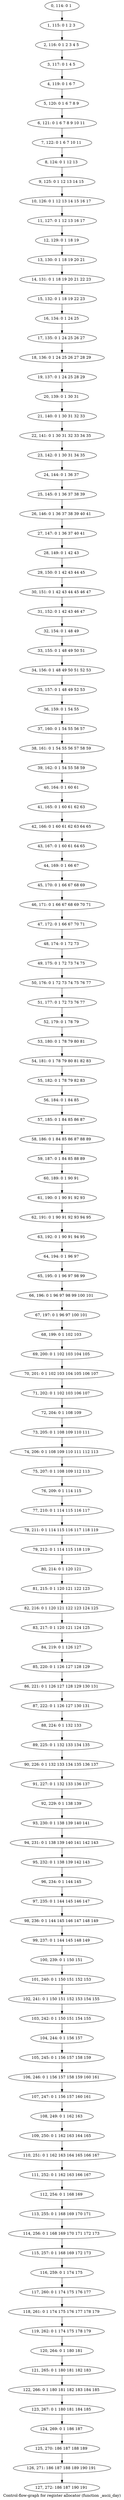 digraph G {
graph [label="Control-flow-graph for register allocator (function _ascii_day)"]
0[label="0, 114: 0 1 "];
1[label="1, 115: 0 1 2 3 "];
2[label="2, 116: 0 1 2 3 4 5 "];
3[label="3, 117: 0 1 4 5 "];
4[label="4, 119: 0 1 6 7 "];
5[label="5, 120: 0 1 6 7 8 9 "];
6[label="6, 121: 0 1 6 7 8 9 10 11 "];
7[label="7, 122: 0 1 6 7 10 11 "];
8[label="8, 124: 0 1 12 13 "];
9[label="9, 125: 0 1 12 13 14 15 "];
10[label="10, 126: 0 1 12 13 14 15 16 17 "];
11[label="11, 127: 0 1 12 13 16 17 "];
12[label="12, 129: 0 1 18 19 "];
13[label="13, 130: 0 1 18 19 20 21 "];
14[label="14, 131: 0 1 18 19 20 21 22 23 "];
15[label="15, 132: 0 1 18 19 22 23 "];
16[label="16, 134: 0 1 24 25 "];
17[label="17, 135: 0 1 24 25 26 27 "];
18[label="18, 136: 0 1 24 25 26 27 28 29 "];
19[label="19, 137: 0 1 24 25 28 29 "];
20[label="20, 139: 0 1 30 31 "];
21[label="21, 140: 0 1 30 31 32 33 "];
22[label="22, 141: 0 1 30 31 32 33 34 35 "];
23[label="23, 142: 0 1 30 31 34 35 "];
24[label="24, 144: 0 1 36 37 "];
25[label="25, 145: 0 1 36 37 38 39 "];
26[label="26, 146: 0 1 36 37 38 39 40 41 "];
27[label="27, 147: 0 1 36 37 40 41 "];
28[label="28, 149: 0 1 42 43 "];
29[label="29, 150: 0 1 42 43 44 45 "];
30[label="30, 151: 0 1 42 43 44 45 46 47 "];
31[label="31, 152: 0 1 42 43 46 47 "];
32[label="32, 154: 0 1 48 49 "];
33[label="33, 155: 0 1 48 49 50 51 "];
34[label="34, 156: 0 1 48 49 50 51 52 53 "];
35[label="35, 157: 0 1 48 49 52 53 "];
36[label="36, 159: 0 1 54 55 "];
37[label="37, 160: 0 1 54 55 56 57 "];
38[label="38, 161: 0 1 54 55 56 57 58 59 "];
39[label="39, 162: 0 1 54 55 58 59 "];
40[label="40, 164: 0 1 60 61 "];
41[label="41, 165: 0 1 60 61 62 63 "];
42[label="42, 166: 0 1 60 61 62 63 64 65 "];
43[label="43, 167: 0 1 60 61 64 65 "];
44[label="44, 169: 0 1 66 67 "];
45[label="45, 170: 0 1 66 67 68 69 "];
46[label="46, 171: 0 1 66 67 68 69 70 71 "];
47[label="47, 172: 0 1 66 67 70 71 "];
48[label="48, 174: 0 1 72 73 "];
49[label="49, 175: 0 1 72 73 74 75 "];
50[label="50, 176: 0 1 72 73 74 75 76 77 "];
51[label="51, 177: 0 1 72 73 76 77 "];
52[label="52, 179: 0 1 78 79 "];
53[label="53, 180: 0 1 78 79 80 81 "];
54[label="54, 181: 0 1 78 79 80 81 82 83 "];
55[label="55, 182: 0 1 78 79 82 83 "];
56[label="56, 184: 0 1 84 85 "];
57[label="57, 185: 0 1 84 85 86 87 "];
58[label="58, 186: 0 1 84 85 86 87 88 89 "];
59[label="59, 187: 0 1 84 85 88 89 "];
60[label="60, 189: 0 1 90 91 "];
61[label="61, 190: 0 1 90 91 92 93 "];
62[label="62, 191: 0 1 90 91 92 93 94 95 "];
63[label="63, 192: 0 1 90 91 94 95 "];
64[label="64, 194: 0 1 96 97 "];
65[label="65, 195: 0 1 96 97 98 99 "];
66[label="66, 196: 0 1 96 97 98 99 100 101 "];
67[label="67, 197: 0 1 96 97 100 101 "];
68[label="68, 199: 0 1 102 103 "];
69[label="69, 200: 0 1 102 103 104 105 "];
70[label="70, 201: 0 1 102 103 104 105 106 107 "];
71[label="71, 202: 0 1 102 103 106 107 "];
72[label="72, 204: 0 1 108 109 "];
73[label="73, 205: 0 1 108 109 110 111 "];
74[label="74, 206: 0 1 108 109 110 111 112 113 "];
75[label="75, 207: 0 1 108 109 112 113 "];
76[label="76, 209: 0 1 114 115 "];
77[label="77, 210: 0 1 114 115 116 117 "];
78[label="78, 211: 0 1 114 115 116 117 118 119 "];
79[label="79, 212: 0 1 114 115 118 119 "];
80[label="80, 214: 0 1 120 121 "];
81[label="81, 215: 0 1 120 121 122 123 "];
82[label="82, 216: 0 1 120 121 122 123 124 125 "];
83[label="83, 217: 0 1 120 121 124 125 "];
84[label="84, 219: 0 1 126 127 "];
85[label="85, 220: 0 1 126 127 128 129 "];
86[label="86, 221: 0 1 126 127 128 129 130 131 "];
87[label="87, 222: 0 1 126 127 130 131 "];
88[label="88, 224: 0 1 132 133 "];
89[label="89, 225: 0 1 132 133 134 135 "];
90[label="90, 226: 0 1 132 133 134 135 136 137 "];
91[label="91, 227: 0 1 132 133 136 137 "];
92[label="92, 229: 0 1 138 139 "];
93[label="93, 230: 0 1 138 139 140 141 "];
94[label="94, 231: 0 1 138 139 140 141 142 143 "];
95[label="95, 232: 0 1 138 139 142 143 "];
96[label="96, 234: 0 1 144 145 "];
97[label="97, 235: 0 1 144 145 146 147 "];
98[label="98, 236: 0 1 144 145 146 147 148 149 "];
99[label="99, 237: 0 1 144 145 148 149 "];
100[label="100, 239: 0 1 150 151 "];
101[label="101, 240: 0 1 150 151 152 153 "];
102[label="102, 241: 0 1 150 151 152 153 154 155 "];
103[label="103, 242: 0 1 150 151 154 155 "];
104[label="104, 244: 0 1 156 157 "];
105[label="105, 245: 0 1 156 157 158 159 "];
106[label="106, 246: 0 1 156 157 158 159 160 161 "];
107[label="107, 247: 0 1 156 157 160 161 "];
108[label="108, 249: 0 1 162 163 "];
109[label="109, 250: 0 1 162 163 164 165 "];
110[label="110, 251: 0 1 162 163 164 165 166 167 "];
111[label="111, 252: 0 1 162 163 166 167 "];
112[label="112, 254: 0 1 168 169 "];
113[label="113, 255: 0 1 168 169 170 171 "];
114[label="114, 256: 0 1 168 169 170 171 172 173 "];
115[label="115, 257: 0 1 168 169 172 173 "];
116[label="116, 259: 0 1 174 175 "];
117[label="117, 260: 0 1 174 175 176 177 "];
118[label="118, 261: 0 1 174 175 176 177 178 179 "];
119[label="119, 262: 0 1 174 175 178 179 "];
120[label="120, 264: 0 1 180 181 "];
121[label="121, 265: 0 1 180 181 182 183 "];
122[label="122, 266: 0 1 180 181 182 183 184 185 "];
123[label="123, 267: 0 1 180 181 184 185 "];
124[label="124, 269: 0 1 186 187 "];
125[label="125, 270: 186 187 188 189 "];
126[label="126, 271: 186 187 188 189 190 191 "];
127[label="127, 272: 186 187 190 191 "];
0->1 ;
1->2 ;
2->3 ;
3->4 ;
4->5 ;
5->6 ;
6->7 ;
7->8 ;
8->9 ;
9->10 ;
10->11 ;
11->12 ;
12->13 ;
13->14 ;
14->15 ;
15->16 ;
16->17 ;
17->18 ;
18->19 ;
19->20 ;
20->21 ;
21->22 ;
22->23 ;
23->24 ;
24->25 ;
25->26 ;
26->27 ;
27->28 ;
28->29 ;
29->30 ;
30->31 ;
31->32 ;
32->33 ;
33->34 ;
34->35 ;
35->36 ;
36->37 ;
37->38 ;
38->39 ;
39->40 ;
40->41 ;
41->42 ;
42->43 ;
43->44 ;
44->45 ;
45->46 ;
46->47 ;
47->48 ;
48->49 ;
49->50 ;
50->51 ;
51->52 ;
52->53 ;
53->54 ;
54->55 ;
55->56 ;
56->57 ;
57->58 ;
58->59 ;
59->60 ;
60->61 ;
61->62 ;
62->63 ;
63->64 ;
64->65 ;
65->66 ;
66->67 ;
67->68 ;
68->69 ;
69->70 ;
70->71 ;
71->72 ;
72->73 ;
73->74 ;
74->75 ;
75->76 ;
76->77 ;
77->78 ;
78->79 ;
79->80 ;
80->81 ;
81->82 ;
82->83 ;
83->84 ;
84->85 ;
85->86 ;
86->87 ;
87->88 ;
88->89 ;
89->90 ;
90->91 ;
91->92 ;
92->93 ;
93->94 ;
94->95 ;
95->96 ;
96->97 ;
97->98 ;
98->99 ;
99->100 ;
100->101 ;
101->102 ;
102->103 ;
103->104 ;
104->105 ;
105->106 ;
106->107 ;
107->108 ;
108->109 ;
109->110 ;
110->111 ;
111->112 ;
112->113 ;
113->114 ;
114->115 ;
115->116 ;
116->117 ;
117->118 ;
118->119 ;
119->120 ;
120->121 ;
121->122 ;
122->123 ;
123->124 ;
124->125 ;
125->126 ;
126->127 ;
}
